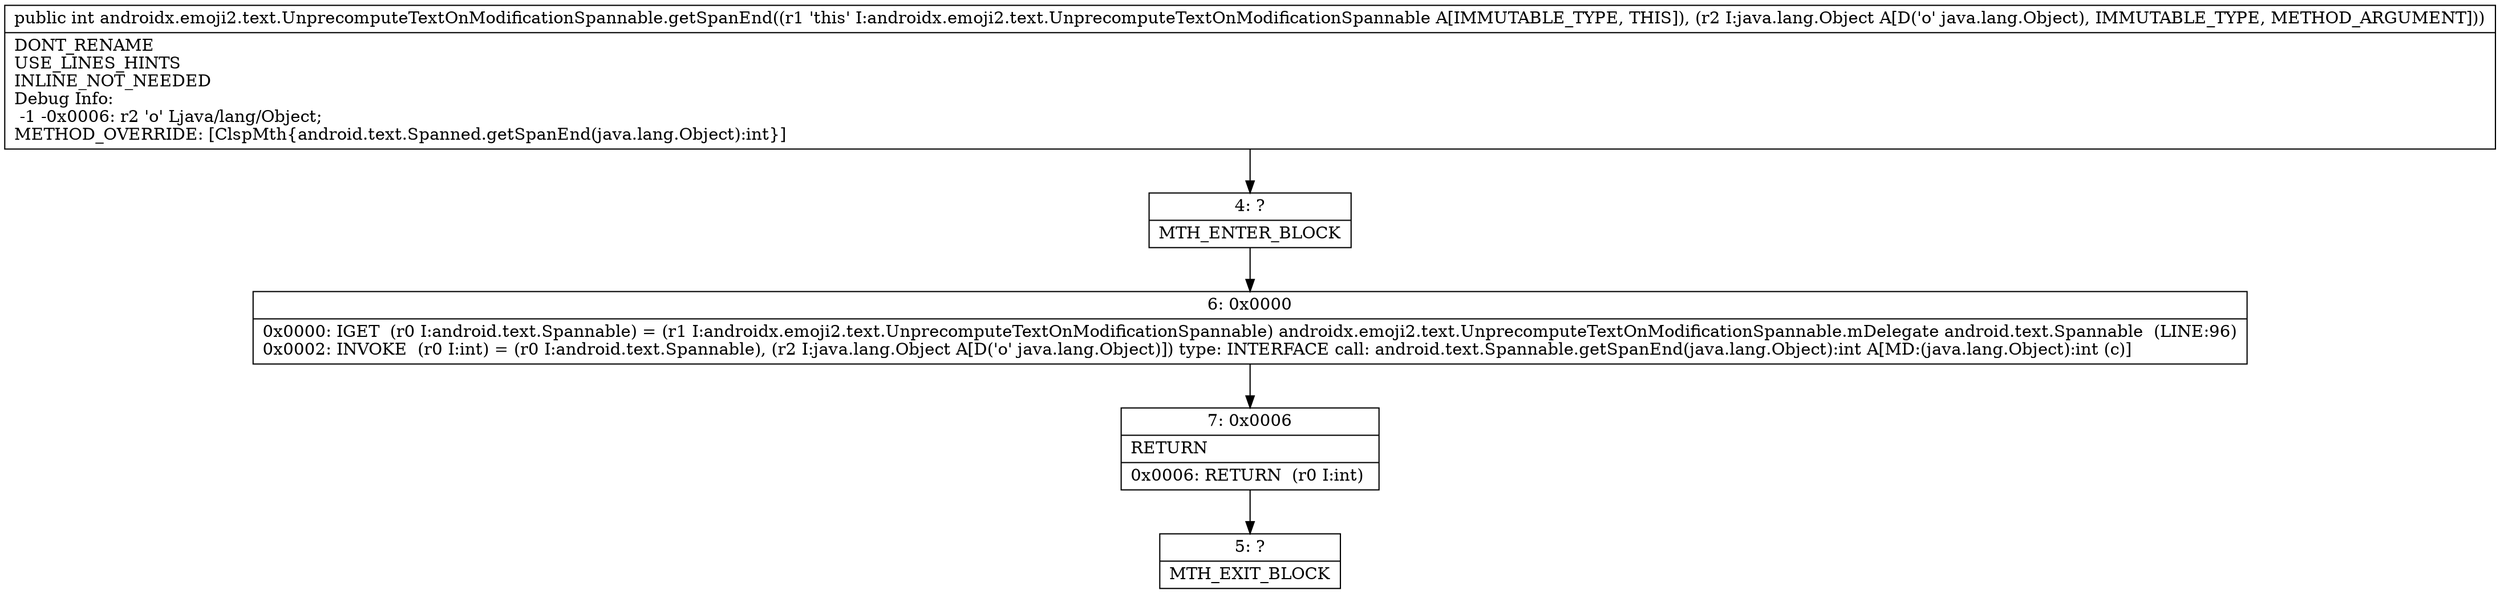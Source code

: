 digraph "CFG forandroidx.emoji2.text.UnprecomputeTextOnModificationSpannable.getSpanEnd(Ljava\/lang\/Object;)I" {
Node_4 [shape=record,label="{4\:\ ?|MTH_ENTER_BLOCK\l}"];
Node_6 [shape=record,label="{6\:\ 0x0000|0x0000: IGET  (r0 I:android.text.Spannable) = (r1 I:androidx.emoji2.text.UnprecomputeTextOnModificationSpannable) androidx.emoji2.text.UnprecomputeTextOnModificationSpannable.mDelegate android.text.Spannable  (LINE:96)\l0x0002: INVOKE  (r0 I:int) = (r0 I:android.text.Spannable), (r2 I:java.lang.Object A[D('o' java.lang.Object)]) type: INTERFACE call: android.text.Spannable.getSpanEnd(java.lang.Object):int A[MD:(java.lang.Object):int (c)]\l}"];
Node_7 [shape=record,label="{7\:\ 0x0006|RETURN\l|0x0006: RETURN  (r0 I:int) \l}"];
Node_5 [shape=record,label="{5\:\ ?|MTH_EXIT_BLOCK\l}"];
MethodNode[shape=record,label="{public int androidx.emoji2.text.UnprecomputeTextOnModificationSpannable.getSpanEnd((r1 'this' I:androidx.emoji2.text.UnprecomputeTextOnModificationSpannable A[IMMUTABLE_TYPE, THIS]), (r2 I:java.lang.Object A[D('o' java.lang.Object), IMMUTABLE_TYPE, METHOD_ARGUMENT]))  | DONT_RENAME\lUSE_LINES_HINTS\lINLINE_NOT_NEEDED\lDebug Info:\l  \-1 \-0x0006: r2 'o' Ljava\/lang\/Object;\lMETHOD_OVERRIDE: [ClspMth\{android.text.Spanned.getSpanEnd(java.lang.Object):int\}]\l}"];
MethodNode -> Node_4;Node_4 -> Node_6;
Node_6 -> Node_7;
Node_7 -> Node_5;
}

